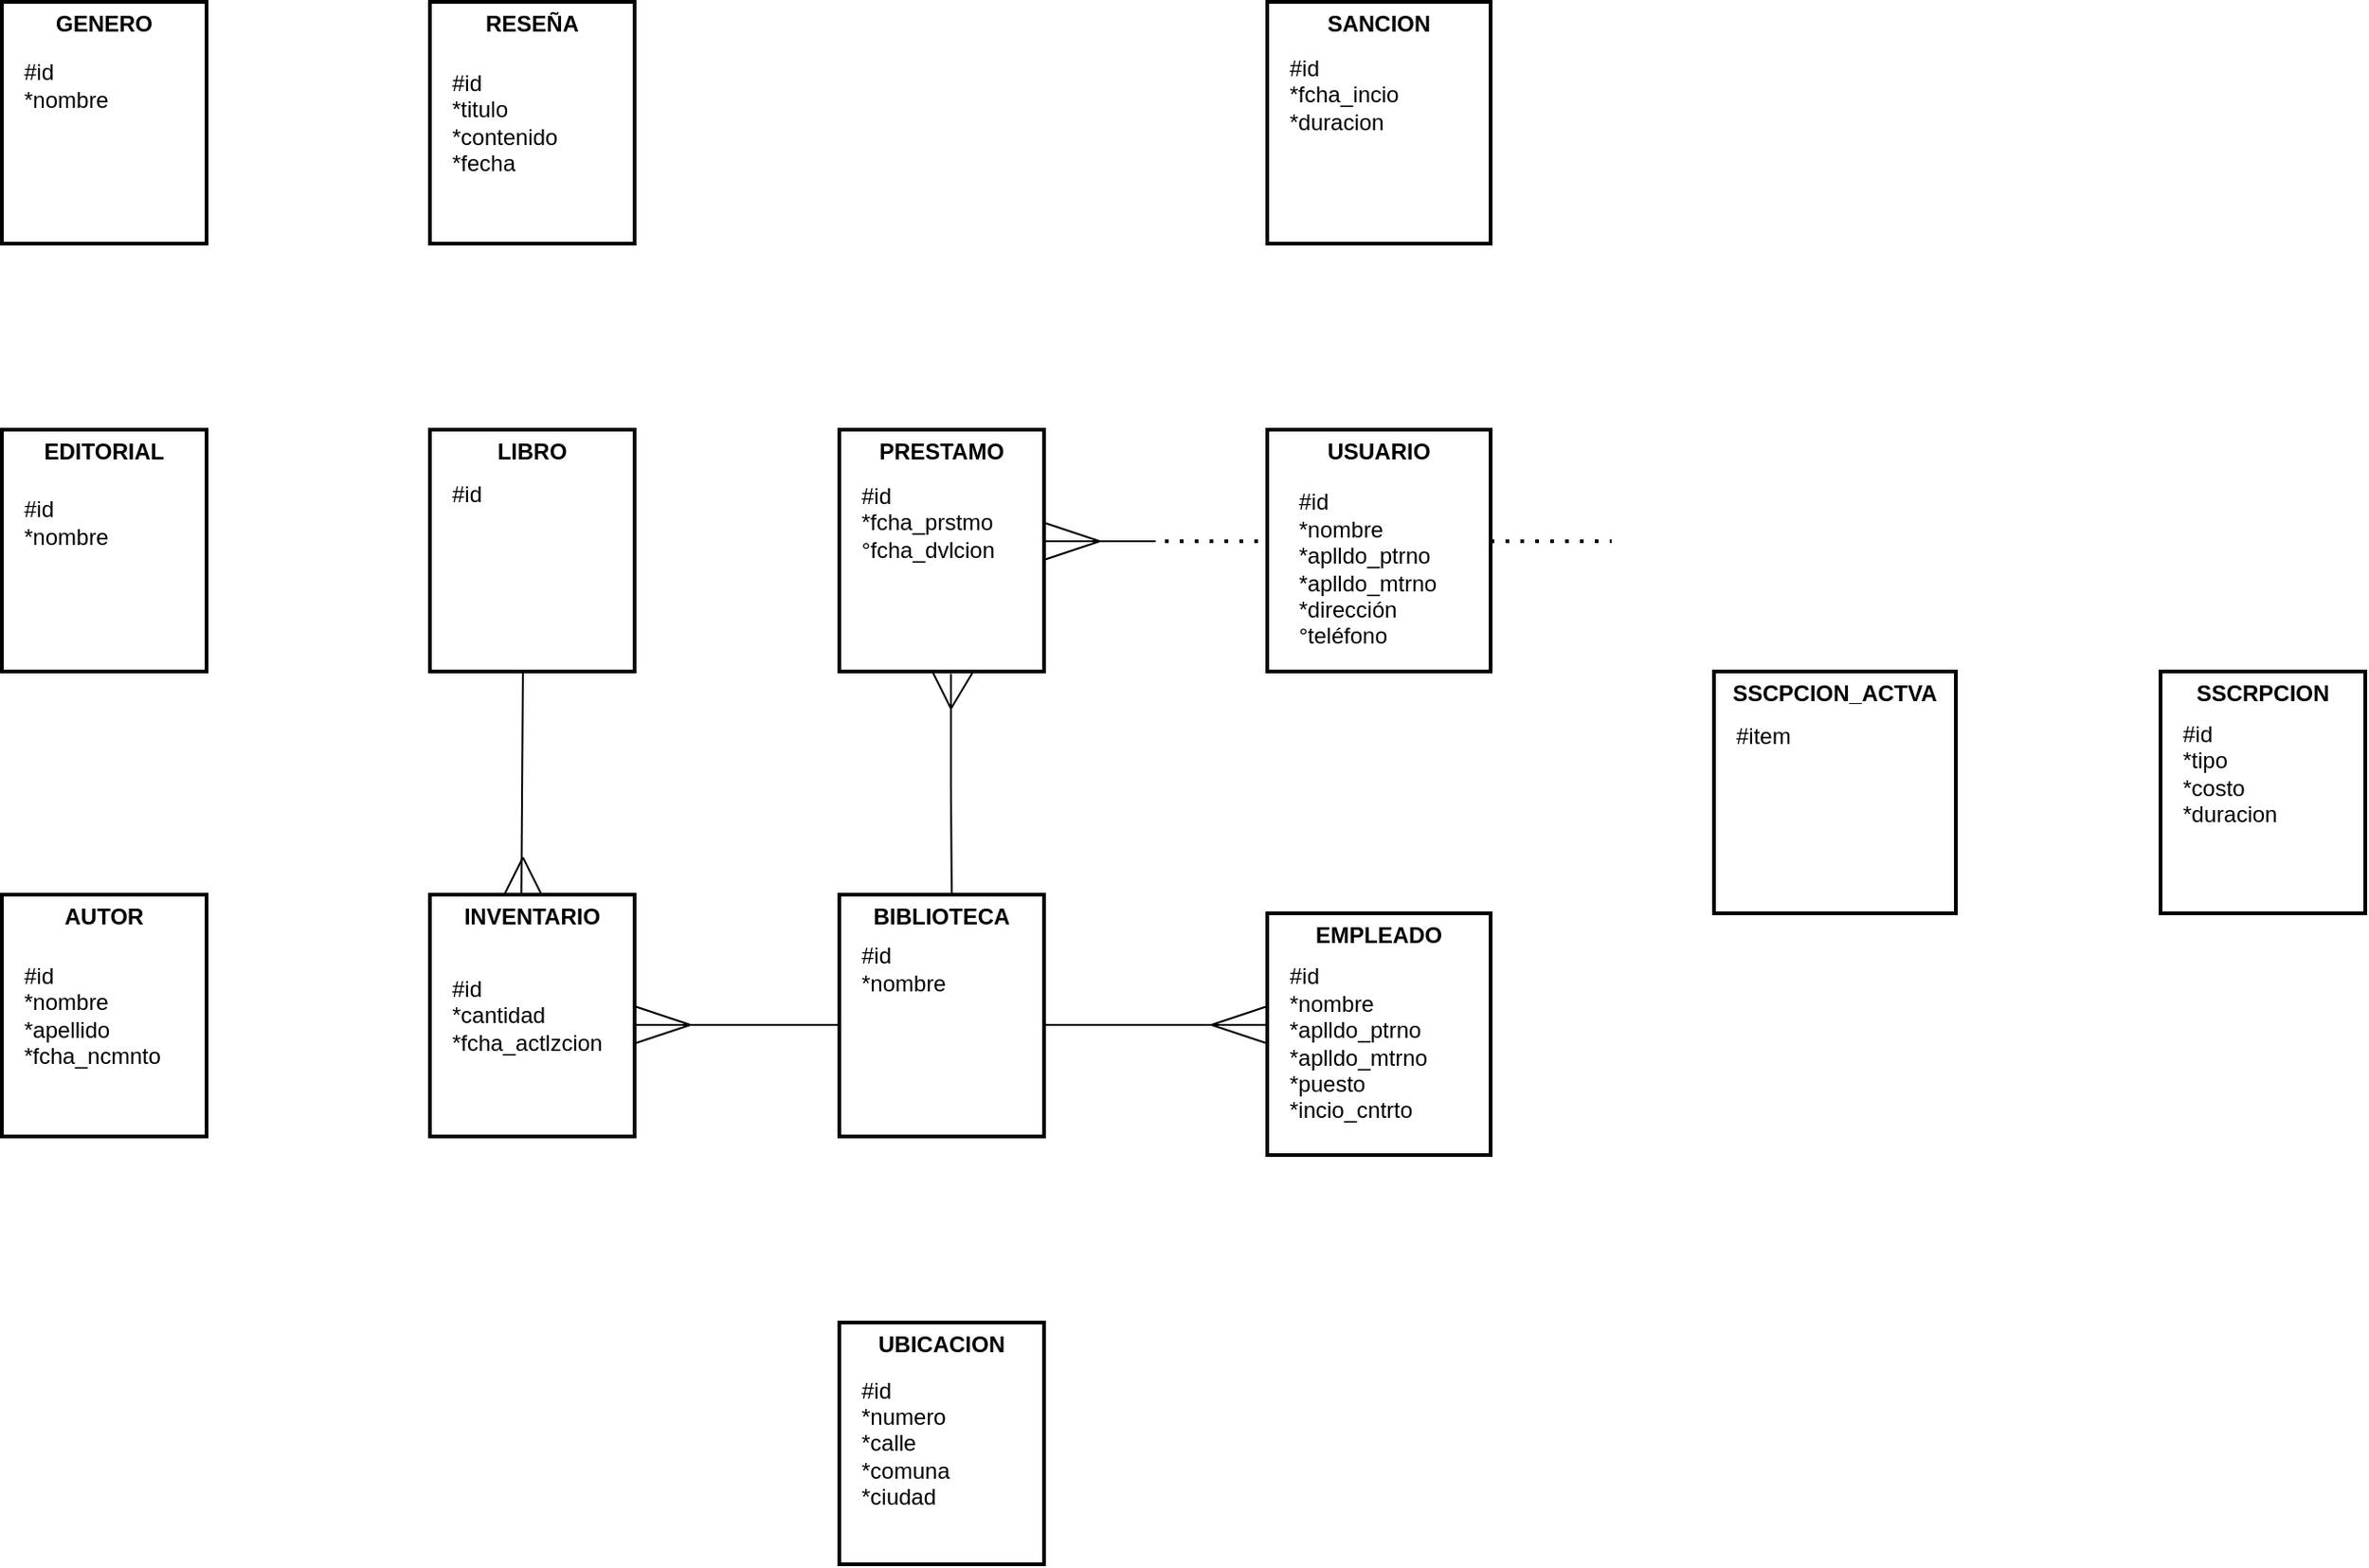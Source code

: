<mxfile version="22.0.0" type="github" pages="2">
  <diagram id="R2lEEEUBdFMjLlhIrx00" name="Page-1">
    <mxGraphModel dx="2045" dy="1758" grid="1" gridSize="10" guides="1" tooltips="1" connect="1" arrows="1" fold="1" page="1" pageScale="1" pageWidth="850" pageHeight="1100" math="0" shadow="0" extFonts="Permanent Marker^https://fonts.googleapis.com/css?family=Permanent+Marker">
      <root>
        <mxCell id="0" />
        <mxCell id="1" parent="0" />
        <mxCell id="H4giXLRnW2gy8_b_BsiK-1" value="LIBRO" style="swimlane;whiteSpace=wrap;html=1;perimeterSpacing=7;strokeWidth=2;swimlaneLine=0;glass=0;fillColor=none;strokeColor=#000000;" vertex="1" parent="1">
          <mxGeometry x="-250" y="-260" width="110" height="130" as="geometry" />
        </mxCell>
        <mxCell id="H4giXLRnW2gy8_b_BsiK-2" value="#id&lt;br&gt;" style="text;html=1;align=left;verticalAlign=middle;resizable=0;points=[];autosize=1;strokeColor=none;fillColor=none;" vertex="1" parent="H4giXLRnW2gy8_b_BsiK-1">
          <mxGeometry x="10" y="20" width="40" height="30" as="geometry" />
        </mxCell>
        <mxCell id="H4giXLRnW2gy8_b_BsiK-4" value="AUTOR" style="swimlane;whiteSpace=wrap;html=1;perimeterSpacing=7;strokeWidth=2;swimlaneLine=0;glass=0;fillColor=none;strokeColor=#000000;" vertex="1" parent="1">
          <mxGeometry x="-480" y="-10" width="110" height="130" as="geometry" />
        </mxCell>
        <mxCell id="H4giXLRnW2gy8_b_BsiK-5" value="#id&lt;br&gt;*nombre&lt;br&gt;*apellido&lt;br&gt;*fcha_ncmnto&lt;br&gt;" style="text;html=1;align=left;verticalAlign=middle;resizable=0;points=[];autosize=1;strokeColor=none;fillColor=none;" vertex="1" parent="H4giXLRnW2gy8_b_BsiK-4">
          <mxGeometry x="10" y="30" width="100" height="70" as="geometry" />
        </mxCell>
        <mxCell id="H4giXLRnW2gy8_b_BsiK-6" value="EDITORIAL" style="swimlane;whiteSpace=wrap;html=1;perimeterSpacing=7;strokeWidth=2;swimlaneLine=0;glass=0;fillColor=none;strokeColor=#000000;" vertex="1" parent="1">
          <mxGeometry x="-480" y="-260" width="110" height="130" as="geometry" />
        </mxCell>
        <mxCell id="H4giXLRnW2gy8_b_BsiK-7" value="#id&lt;br&gt;*nombre&lt;br&gt;" style="text;html=1;align=left;verticalAlign=middle;resizable=0;points=[];autosize=1;strokeColor=none;fillColor=none;" vertex="1" parent="H4giXLRnW2gy8_b_BsiK-6">
          <mxGeometry x="10" y="30" width="70" height="40" as="geometry" />
        </mxCell>
        <mxCell id="H4giXLRnW2gy8_b_BsiK-8" value="EMPLEADO" style="swimlane;whiteSpace=wrap;html=1;perimeterSpacing=7;strokeWidth=2;swimlaneLine=0;glass=0;fillColor=none;strokeColor=#000000;" vertex="1" parent="1">
          <mxGeometry x="200" width="120" height="130" as="geometry" />
        </mxCell>
        <mxCell id="H4giXLRnW2gy8_b_BsiK-9" value="#id&lt;br&gt;*nombre&lt;br&gt;*aplldo_ptrno&lt;br style=&quot;border-color: var(--border-color);&quot;&gt;*aplldo_mtrno&lt;br&gt;*puesto&lt;br&gt;*incio_cntrto" style="text;html=1;align=left;verticalAlign=middle;resizable=0;points=[];autosize=1;strokeColor=none;fillColor=none;" vertex="1" parent="H4giXLRnW2gy8_b_BsiK-8">
          <mxGeometry x="10" y="20" width="100" height="100" as="geometry" />
        </mxCell>
        <mxCell id="H4giXLRnW2gy8_b_BsiK-10" value="GENERO" style="swimlane;whiteSpace=wrap;html=1;perimeterSpacing=7;strokeWidth=2;swimlaneLine=0;glass=0;fillColor=none;strokeColor=#000000;" vertex="1" parent="1">
          <mxGeometry x="-480" y="-490" width="110" height="130" as="geometry" />
        </mxCell>
        <mxCell id="H4giXLRnW2gy8_b_BsiK-11" value="#id&lt;br&gt;*nombre" style="text;html=1;align=left;verticalAlign=middle;resizable=0;points=[];autosize=1;strokeColor=none;fillColor=none;" vertex="1" parent="H4giXLRnW2gy8_b_BsiK-10">
          <mxGeometry x="10" y="25" width="70" height="40" as="geometry" />
        </mxCell>
        <mxCell id="H4giXLRnW2gy8_b_BsiK-12" value="BIBLIOTECA" style="swimlane;whiteSpace=wrap;html=1;perimeterSpacing=7;strokeWidth=2;swimlaneLine=0;glass=0;fillColor=none;strokeColor=#000000;" vertex="1" parent="1">
          <mxGeometry x="-30" y="-10" width="110" height="130" as="geometry" />
        </mxCell>
        <mxCell id="H4giXLRnW2gy8_b_BsiK-13" value="#id&lt;br&gt;*nombre&lt;br&gt;" style="text;html=1;align=left;verticalAlign=middle;resizable=0;points=[];autosize=1;strokeColor=none;fillColor=none;" vertex="1" parent="H4giXLRnW2gy8_b_BsiK-12">
          <mxGeometry x="10" y="20" width="70" height="40" as="geometry" />
        </mxCell>
        <mxCell id="H4giXLRnW2gy8_b_BsiK-14" value="PRESTAMO" style="swimlane;whiteSpace=wrap;html=1;perimeterSpacing=7;strokeWidth=2;swimlaneLine=0;glass=0;fillColor=none;strokeColor=#000000;" vertex="1" parent="1">
          <mxGeometry x="-30" y="-260" width="110" height="130" as="geometry" />
        </mxCell>
        <mxCell id="H4giXLRnW2gy8_b_BsiK-15" value="#id&lt;br&gt;*fcha_prstmo&lt;br&gt;°fcha_dvlcion" style="text;html=1;align=left;verticalAlign=middle;resizable=0;points=[];autosize=1;strokeColor=none;fillColor=none;" vertex="1" parent="H4giXLRnW2gy8_b_BsiK-14">
          <mxGeometry x="10" y="20" width="100" height="60" as="geometry" />
        </mxCell>
        <mxCell id="H4giXLRnW2gy8_b_BsiK-18" value="INVENTARIO" style="swimlane;whiteSpace=wrap;html=1;perimeterSpacing=7;strokeWidth=2;swimlaneLine=0;glass=0;fillColor=none;strokeColor=#000000;" vertex="1" parent="1">
          <mxGeometry x="-250" y="-10" width="110" height="130" as="geometry" />
        </mxCell>
        <mxCell id="H4giXLRnW2gy8_b_BsiK-19" value="#id&lt;br&gt;*cantidad&lt;br&gt;*fcha_actlzcion" style="text;html=1;align=left;verticalAlign=middle;resizable=0;points=[];autosize=1;strokeColor=none;fillColor=none;" vertex="1" parent="H4giXLRnW2gy8_b_BsiK-18">
          <mxGeometry x="10" y="35" width="100" height="60" as="geometry" />
        </mxCell>
        <mxCell id="H4giXLRnW2gy8_b_BsiK-22" value="SSCRPCION" style="swimlane;whiteSpace=wrap;html=1;perimeterSpacing=7;strokeWidth=2;swimlaneLine=0;glass=0;fillColor=none;strokeColor=#000000;startSize=23;" vertex="1" parent="1">
          <mxGeometry x="680" y="-130" width="110" height="130" as="geometry" />
        </mxCell>
        <mxCell id="H4giXLRnW2gy8_b_BsiK-23" value="#id&lt;br&gt;*tipo&lt;br&gt;*costo&lt;br&gt;*duracion" style="text;html=1;align=left;verticalAlign=middle;resizable=0;points=[];autosize=1;strokeColor=none;fillColor=none;" vertex="1" parent="H4giXLRnW2gy8_b_BsiK-22">
          <mxGeometry x="10" y="20" width="70" height="70" as="geometry" />
        </mxCell>
        <mxCell id="H4giXLRnW2gy8_b_BsiK-24" value="UBICACION" style="swimlane;whiteSpace=wrap;html=1;perimeterSpacing=7;strokeWidth=2;swimlaneLine=0;glass=0;fillColor=none;strokeColor=#000000;" vertex="1" parent="1">
          <mxGeometry x="-30" y="220" width="110" height="130" as="geometry" />
        </mxCell>
        <mxCell id="H4giXLRnW2gy8_b_BsiK-25" value="#id&lt;br&gt;*numero&lt;br&gt;*calle&lt;br&gt;*comuna&lt;br&gt;*ciudad" style="text;html=1;align=left;verticalAlign=middle;resizable=0;points=[];autosize=1;strokeColor=none;fillColor=none;" vertex="1" parent="H4giXLRnW2gy8_b_BsiK-24">
          <mxGeometry x="10" y="20" width="70" height="90" as="geometry" />
        </mxCell>
        <mxCell id="H4giXLRnW2gy8_b_BsiK-26" value="USUARIO" style="swimlane;whiteSpace=wrap;html=1;perimeterSpacing=7;strokeWidth=2;swimlaneLine=0;glass=0;fillColor=none;strokeColor=#000000;startSize=23;" vertex="1" parent="1">
          <mxGeometry x="200" y="-260" width="120" height="130" as="geometry" />
        </mxCell>
        <mxCell id="H4giXLRnW2gy8_b_BsiK-27" value="#id&lt;br&gt;*nombre&lt;br&gt;*aplldo_ptrno&lt;br&gt;*aplldo_mtrno&lt;br&gt;*dirección&lt;br&gt;°teléfono" style="text;html=1;align=left;verticalAlign=middle;resizable=0;points=[];autosize=1;strokeColor=none;fillColor=none;" vertex="1" parent="H4giXLRnW2gy8_b_BsiK-26">
          <mxGeometry x="15" y="25" width="100" height="100" as="geometry" />
        </mxCell>
        <mxCell id="H4giXLRnW2gy8_b_BsiK-28" value="RESEÑA" style="swimlane;whiteSpace=wrap;html=1;perimeterSpacing=7;strokeWidth=2;swimlaneLine=0;glass=0;fillColor=none;strokeColor=#000000;" vertex="1" parent="1">
          <mxGeometry x="-250" y="-490" width="110" height="130" as="geometry" />
        </mxCell>
        <mxCell id="H4giXLRnW2gy8_b_BsiK-29" value="#id&lt;br&gt;*titulo&lt;br&gt;*contenido&lt;br&gt;*fecha" style="text;html=1;align=left;verticalAlign=middle;resizable=0;points=[];autosize=1;strokeColor=none;fillColor=none;" vertex="1" parent="H4giXLRnW2gy8_b_BsiK-28">
          <mxGeometry x="10" y="30" width="80" height="70" as="geometry" />
        </mxCell>
        <mxCell id="H4giXLRnW2gy8_b_BsiK-38" value="" style="endArrow=none;html=1;rounded=0;" edge="1" parent="1">
          <mxGeometry width="50" height="50" relative="1" as="geometry">
            <mxPoint x="80" y="60" as="sourcePoint" />
            <mxPoint x="200" y="60" as="targetPoint" />
          </mxGeometry>
        </mxCell>
        <mxCell id="H4giXLRnW2gy8_b_BsiK-39" value="" style="endArrow=none;html=1;rounded=0;" edge="1" parent="1">
          <mxGeometry width="50" height="50" relative="1" as="geometry">
            <mxPoint x="170" y="60" as="sourcePoint" />
            <mxPoint x="200" y="70" as="targetPoint" />
          </mxGeometry>
        </mxCell>
        <mxCell id="H4giXLRnW2gy8_b_BsiK-40" value="" style="endArrow=none;html=1;rounded=0;" edge="1" parent="1">
          <mxGeometry width="50" height="50" relative="1" as="geometry">
            <mxPoint x="170" y="60" as="sourcePoint" />
            <mxPoint x="200" y="50" as="targetPoint" />
          </mxGeometry>
        </mxCell>
        <mxCell id="H4giXLRnW2gy8_b_BsiK-44" value="" style="endArrow=none;html=1;rounded=0;entryX=0.527;entryY=0.04;entryDx=0;entryDy=0;entryPerimeter=0;" edge="1" parent="1">
          <mxGeometry width="50" height="50" relative="1" as="geometry">
            <mxPoint x="-200" y="-30" as="sourcePoint" />
            <mxPoint x="-190" y="-10" as="targetPoint" />
          </mxGeometry>
        </mxCell>
        <mxCell id="H4giXLRnW2gy8_b_BsiK-48" value="" style="endArrow=none;html=1;rounded=0;entryX=0.463;entryY=0.04;entryDx=0;entryDy=0;entryPerimeter=0;" edge="1" parent="1">
          <mxGeometry width="50" height="50" relative="1" as="geometry">
            <mxPoint x="30" y="-128.76" as="sourcePoint" />
            <mxPoint x="30.412" y="-10.0" as="targetPoint" />
            <Array as="points">
              <mxPoint x="30" y="-68.76" />
            </Array>
          </mxGeometry>
        </mxCell>
        <mxCell id="H4giXLRnW2gy8_b_BsiK-49" value="" style="endArrow=none;html=1;rounded=0;entryX=0.527;entryY=0.04;entryDx=0;entryDy=0;entryPerimeter=0;" edge="1" parent="1">
          <mxGeometry width="50" height="50" relative="1" as="geometry">
            <mxPoint x="42" y="-130" as="sourcePoint" />
            <mxPoint x="30" y="-110" as="targetPoint" />
          </mxGeometry>
        </mxCell>
        <mxCell id="H4giXLRnW2gy8_b_BsiK-50" value="" style="endArrow=none;html=1;rounded=0;entryX=0.527;entryY=0.04;entryDx=0;entryDy=0;entryPerimeter=0;" edge="1" parent="1">
          <mxGeometry width="50" height="50" relative="1" as="geometry">
            <mxPoint x="20" y="-130" as="sourcePoint" />
            <mxPoint x="30" y="-110" as="targetPoint" />
          </mxGeometry>
        </mxCell>
        <mxCell id="H4giXLRnW2gy8_b_BsiK-51" value="" style="endArrow=none;html=1;rounded=0;" edge="1" parent="1">
          <mxGeometry width="50" height="50" relative="1" as="geometry">
            <mxPoint x="80" y="-200" as="sourcePoint" />
            <mxPoint x="140" y="-200" as="targetPoint" />
          </mxGeometry>
        </mxCell>
        <mxCell id="H4giXLRnW2gy8_b_BsiK-52" value="" style="endArrow=none;html=1;rounded=0;" edge="1" parent="1">
          <mxGeometry width="50" height="50" relative="1" as="geometry">
            <mxPoint x="80" y="-190" as="sourcePoint" />
            <mxPoint x="110" y="-200" as="targetPoint" />
          </mxGeometry>
        </mxCell>
        <mxCell id="H4giXLRnW2gy8_b_BsiK-53" value="" style="endArrow=none;html=1;rounded=0;" edge="1" parent="1">
          <mxGeometry width="50" height="50" relative="1" as="geometry">
            <mxPoint x="80" y="-210" as="sourcePoint" />
            <mxPoint x="110" y="-200" as="targetPoint" />
          </mxGeometry>
        </mxCell>
        <mxCell id="H4giXLRnW2gy8_b_BsiK-54" value="SSCPCION_ACTVA" style="swimlane;whiteSpace=wrap;html=1;perimeterSpacing=7;strokeWidth=2;swimlaneLine=0;glass=0;fillColor=none;strokeColor=#000000;startSize=23;" vertex="1" parent="1">
          <mxGeometry x="440" y="-130" width="130" height="130" as="geometry" />
        </mxCell>
        <mxCell id="H4giXLRnW2gy8_b_BsiK-55" value="#item" style="text;html=1;align=left;verticalAlign=middle;resizable=0;points=[];autosize=1;strokeColor=none;fillColor=none;" vertex="1" parent="H4giXLRnW2gy8_b_BsiK-54">
          <mxGeometry x="10" y="20" width="50" height="30" as="geometry" />
        </mxCell>
        <mxCell id="H4giXLRnW2gy8_b_BsiK-56" value="" style="endArrow=none;html=1;rounded=0;" edge="1" parent="1">
          <mxGeometry width="50" height="50" relative="1" as="geometry">
            <mxPoint x="-140" y="60" as="sourcePoint" />
            <mxPoint x="-30" y="60" as="targetPoint" />
          </mxGeometry>
        </mxCell>
        <mxCell id="H4giXLRnW2gy8_b_BsiK-64" value="" style="endArrow=none;html=1;rounded=0;exitX=0.453;exitY=0.045;exitDx=0;exitDy=0;exitPerimeter=0;" edge="1" parent="1" source="H4giXLRnW2gy8_b_BsiK-18">
          <mxGeometry width="50" height="50" relative="1" as="geometry">
            <mxPoint x="-200" y="-65.42" as="sourcePoint" />
            <mxPoint x="-200" y="-130" as="targetPoint" />
          </mxGeometry>
        </mxCell>
        <mxCell id="H4giXLRnW2gy8_b_BsiK-70" value="" style="endArrow=none;dashed=1;html=1;dashPattern=1 3;strokeWidth=2;rounded=0;" edge="1" parent="1">
          <mxGeometry width="50" height="50" relative="1" as="geometry">
            <mxPoint x="145" y="-200" as="sourcePoint" />
            <mxPoint x="200" y="-200" as="targetPoint" />
          </mxGeometry>
        </mxCell>
        <mxCell id="H4giXLRnW2gy8_b_BsiK-72" value="" style="endArrow=none;dashed=1;html=1;dashPattern=1 3;strokeWidth=2;rounded=0;" edge="1" parent="1">
          <mxGeometry width="50" height="50" relative="1" as="geometry">
            <mxPoint x="320" y="-200" as="sourcePoint" />
            <mxPoint x="385" y="-200" as="targetPoint" />
          </mxGeometry>
        </mxCell>
        <mxCell id="H4giXLRnW2gy8_b_BsiK-73" value="" style="endArrow=none;html=1;rounded=0;" edge="1" parent="1">
          <mxGeometry width="50" height="50" relative="1" as="geometry">
            <mxPoint x="-140" y="70" as="sourcePoint" />
            <mxPoint x="-110" y="60" as="targetPoint" />
          </mxGeometry>
        </mxCell>
        <mxCell id="H4giXLRnW2gy8_b_BsiK-74" value="" style="endArrow=none;html=1;rounded=0;" edge="1" parent="1">
          <mxGeometry width="50" height="50" relative="1" as="geometry">
            <mxPoint x="-140" y="50" as="sourcePoint" />
            <mxPoint x="-110" y="60" as="targetPoint" />
          </mxGeometry>
        </mxCell>
        <mxCell id="H4giXLRnW2gy8_b_BsiK-75" value="" style="endArrow=none;html=1;rounded=0;entryX=0.527;entryY=0.04;entryDx=0;entryDy=0;entryPerimeter=0;" edge="1" parent="1">
          <mxGeometry width="50" height="50" relative="1" as="geometry">
            <mxPoint x="-200" y="-30" as="sourcePoint" />
            <mxPoint x="-210" y="-10" as="targetPoint" />
          </mxGeometry>
        </mxCell>
        <mxCell id="EypJaARRxdL0kcCX-JCz-1" value="SANCION" style="swimlane;whiteSpace=wrap;html=1;perimeterSpacing=7;strokeWidth=2;swimlaneLine=0;glass=0;fillColor=none;strokeColor=#000000;" vertex="1" parent="1">
          <mxGeometry x="200" y="-490" width="120" height="130" as="geometry" />
        </mxCell>
        <mxCell id="EypJaARRxdL0kcCX-JCz-2" value="#id&lt;br&gt;*fcha_incio&lt;br&gt;*duracion" style="text;html=1;align=left;verticalAlign=middle;resizable=0;points=[];autosize=1;strokeColor=none;fillColor=none;" vertex="1" parent="EypJaARRxdL0kcCX-JCz-1">
          <mxGeometry x="10" y="20" width="80" height="60" as="geometry" />
        </mxCell>
      </root>
    </mxGraphModel>
  </diagram>
  <diagram id="neg_BxcwaYcT9eTem-1T" name="Página-2">
    <mxGraphModel dx="2261" dy="1959" grid="1" gridSize="10" guides="1" tooltips="1" connect="1" arrows="1" fold="1" page="1" pageScale="1" pageWidth="827" pageHeight="1169" math="0" shadow="0">
      <root>
        <mxCell id="0" />
        <mxCell id="1" parent="0" />
        <mxCell id="DAl0-hYep7S4PRxH9FFb-1" value="EMPLEADO" style="swimlane;whiteSpace=wrap;html=1;perimeterSpacing=7;strokeWidth=2;swimlaneLine=0;glass=0;fillColor=none;strokeColor=#000000;" vertex="1" parent="1">
          <mxGeometry x="-510" y="-920" width="110" height="130" as="geometry" />
        </mxCell>
        <mxCell id="DAl0-hYep7S4PRxH9FFb-2" value="#id&lt;br&gt;*nombre" style="text;html=1;align=left;verticalAlign=middle;resizable=0;points=[];autosize=1;strokeColor=none;fillColor=none;" vertex="1" parent="DAl0-hYep7S4PRxH9FFb-1">
          <mxGeometry x="10" y="25" width="70" height="40" as="geometry" />
        </mxCell>
        <mxCell id="DAl0-hYep7S4PRxH9FFb-3" value="ANALISIS" style="swimlane;whiteSpace=wrap;html=1;perimeterSpacing=7;strokeWidth=2;swimlaneLine=0;glass=0;fillColor=none;strokeColor=#000000;" vertex="1" parent="1">
          <mxGeometry x="-310" y="-920" width="110" height="130" as="geometry" />
        </mxCell>
        <mxCell id="DAl0-hYep7S4PRxH9FFb-4" value="#id&lt;br&gt;*nombre" style="text;html=1;align=left;verticalAlign=middle;resizable=0;points=[];autosize=1;strokeColor=none;fillColor=none;" vertex="1" parent="DAl0-hYep7S4PRxH9FFb-3">
          <mxGeometry x="10" y="25" width="70" height="40" as="geometry" />
        </mxCell>
        <mxCell id="DAl0-hYep7S4PRxH9FFb-5" value="GENERO" style="swimlane;whiteSpace=wrap;html=1;perimeterSpacing=7;strokeWidth=2;swimlaneLine=0;glass=0;fillColor=none;strokeColor=#000000;" vertex="1" parent="1">
          <mxGeometry x="110" y="-560" width="110" height="130" as="geometry" />
        </mxCell>
        <mxCell id="DAl0-hYep7S4PRxH9FFb-6" value="#id&lt;br&gt;*nombre" style="text;html=1;align=left;verticalAlign=middle;resizable=0;points=[];autosize=1;strokeColor=none;fillColor=none;" vertex="1" parent="DAl0-hYep7S4PRxH9FFb-5">
          <mxGeometry x="10" y="25" width="70" height="40" as="geometry" />
        </mxCell>
        <mxCell id="DAl0-hYep7S4PRxH9FFb-7" value="GENERO" style="swimlane;whiteSpace=wrap;html=1;perimeterSpacing=7;strokeWidth=2;swimlaneLine=0;glass=0;fillColor=none;strokeColor=#000000;" vertex="1" parent="1">
          <mxGeometry x="140" y="-860" width="110" height="130" as="geometry" />
        </mxCell>
        <mxCell id="DAl0-hYep7S4PRxH9FFb-8" value="#id&lt;br&gt;*nombre" style="text;html=1;align=left;verticalAlign=middle;resizable=0;points=[];autosize=1;strokeColor=none;fillColor=none;" vertex="1" parent="DAl0-hYep7S4PRxH9FFb-7">
          <mxGeometry x="10" y="25" width="70" height="40" as="geometry" />
        </mxCell>
        <mxCell id="DAl0-hYep7S4PRxH9FFb-9" value="GENERO" style="swimlane;whiteSpace=wrap;html=1;perimeterSpacing=7;strokeWidth=2;swimlaneLine=0;glass=0;fillColor=none;strokeColor=#000000;" vertex="1" parent="1">
          <mxGeometry x="180" y="-190" width="110" height="130" as="geometry" />
        </mxCell>
        <mxCell id="DAl0-hYep7S4PRxH9FFb-10" value="#id&lt;br&gt;*nombre" style="text;html=1;align=left;verticalAlign=middle;resizable=0;points=[];autosize=1;strokeColor=none;fillColor=none;" vertex="1" parent="DAl0-hYep7S4PRxH9FFb-9">
          <mxGeometry x="10" y="25" width="70" height="40" as="geometry" />
        </mxCell>
        <mxCell id="DAl0-hYep7S4PRxH9FFb-11" value="RESULTADO" style="swimlane;whiteSpace=wrap;html=1;perimeterSpacing=7;strokeWidth=2;swimlaneLine=0;glass=0;fillColor=none;strokeColor=#000000;" vertex="1" parent="1">
          <mxGeometry x="-310" y="-660" width="110" height="130" as="geometry" />
        </mxCell>
        <mxCell id="DAl0-hYep7S4PRxH9FFb-12" value="#id&lt;br&gt;*nombre" style="text;html=1;align=left;verticalAlign=middle;resizable=0;points=[];autosize=1;strokeColor=none;fillColor=none;" vertex="1" parent="DAl0-hYep7S4PRxH9FFb-11">
          <mxGeometry x="10" y="25" width="70" height="40" as="geometry" />
        </mxCell>
        <mxCell id="DAl0-hYep7S4PRxH9FFb-13" value="SOLICITUD" style="swimlane;whiteSpace=wrap;html=1;perimeterSpacing=7;strokeWidth=2;swimlaneLine=0;glass=0;fillColor=none;strokeColor=#000000;" vertex="1" parent="1">
          <mxGeometry x="-510" y="-720" width="110" height="130" as="geometry" />
        </mxCell>
        <mxCell id="DAl0-hYep7S4PRxH9FFb-14" value="#id&lt;br&gt;*nombre" style="text;html=1;align=left;verticalAlign=middle;resizable=0;points=[];autosize=1;strokeColor=none;fillColor=none;" vertex="1" parent="DAl0-hYep7S4PRxH9FFb-13">
          <mxGeometry x="10" y="25" width="70" height="40" as="geometry" />
        </mxCell>
        <mxCell id="DAl0-hYep7S4PRxH9FFb-15" value="INSUMOS" style="swimlane;whiteSpace=wrap;html=1;perimeterSpacing=7;strokeWidth=2;swimlaneLine=0;glass=0;fillColor=none;strokeColor=#000000;" vertex="1" parent="1">
          <mxGeometry x="-650" y="-470" width="110" height="130" as="geometry" />
        </mxCell>
        <mxCell id="DAl0-hYep7S4PRxH9FFb-16" value="#id&lt;br&gt;*nombre" style="text;html=1;align=left;verticalAlign=middle;resizable=0;points=[];autosize=1;strokeColor=none;fillColor=none;" vertex="1" parent="DAl0-hYep7S4PRxH9FFb-15">
          <mxGeometry x="10" y="25" width="70" height="40" as="geometry" />
        </mxCell>
        <mxCell id="DAl0-hYep7S4PRxH9FFb-17" value="CLIENTE" style="swimlane;whiteSpace=wrap;html=1;perimeterSpacing=7;strokeWidth=2;swimlaneLine=0;glass=0;fillColor=none;strokeColor=#000000;" vertex="1" parent="1">
          <mxGeometry x="-510" y="-520" width="110" height="130" as="geometry" />
        </mxCell>
        <mxCell id="DAl0-hYep7S4PRxH9FFb-18" value="#id&lt;br&gt;*nombre" style="text;html=1;align=left;verticalAlign=middle;resizable=0;points=[];autosize=1;strokeColor=none;fillColor=none;" vertex="1" parent="DAl0-hYep7S4PRxH9FFb-17">
          <mxGeometry x="10" y="25" width="70" height="40" as="geometry" />
        </mxCell>
        <mxCell id="DAl0-hYep7S4PRxH9FFb-21" value="FCTURA" style="swimlane;whiteSpace=wrap;html=1;perimeterSpacing=7;strokeWidth=2;swimlaneLine=0;glass=0;fillColor=none;strokeColor=#000000;" vertex="1" parent="1">
          <mxGeometry x="-230" y="-480" width="110" height="130" as="geometry" />
        </mxCell>
        <mxCell id="DAl0-hYep7S4PRxH9FFb-22" value="#id&lt;br&gt;*nombre" style="text;html=1;align=left;verticalAlign=middle;resizable=0;points=[];autosize=1;strokeColor=none;fillColor=none;" vertex="1" parent="DAl0-hYep7S4PRxH9FFb-21">
          <mxGeometry x="10" y="25" width="70" height="40" as="geometry" />
        </mxCell>
        <mxCell id="DAl0-hYep7S4PRxH9FFb-23" value="MUESTRA" style="swimlane;whiteSpace=wrap;html=1;perimeterSpacing=7;strokeWidth=2;swimlaneLine=0;glass=0;fillColor=none;strokeColor=#000000;" vertex="1" parent="1">
          <mxGeometry x="-130" y="-790" width="110" height="130" as="geometry" />
        </mxCell>
        <mxCell id="DAl0-hYep7S4PRxH9FFb-24" value="#id&lt;br&gt;*nombre" style="text;html=1;align=left;verticalAlign=middle;resizable=0;points=[];autosize=1;strokeColor=none;fillColor=none;" vertex="1" parent="DAl0-hYep7S4PRxH9FFb-23">
          <mxGeometry x="10" y="25" width="70" height="40" as="geometry" />
        </mxCell>
        <mxCell id="DAl0-hYep7S4PRxH9FFb-25" value="LABORATORIO" style="swimlane;whiteSpace=wrap;html=1;perimeterSpacing=7;strokeWidth=2;swimlaneLine=0;glass=0;fillColor=none;strokeColor=#000000;" vertex="1" parent="1">
          <mxGeometry x="-710" y="-780" width="110" height="130" as="geometry" />
        </mxCell>
        <mxCell id="DAl0-hYep7S4PRxH9FFb-26" value="#id&lt;br&gt;*nombre" style="text;html=1;align=left;verticalAlign=middle;resizable=0;points=[];autosize=1;strokeColor=none;fillColor=none;" vertex="1" parent="DAl0-hYep7S4PRxH9FFb-25">
          <mxGeometry x="10" y="25" width="70" height="40" as="geometry" />
        </mxCell>
        <mxCell id="DAl0-hYep7S4PRxH9FFb-27" value="EQUIPO" style="swimlane;whiteSpace=wrap;html=1;perimeterSpacing=7;strokeWidth=2;swimlaneLine=0;glass=0;fillColor=none;strokeColor=#000000;" vertex="1" parent="1">
          <mxGeometry x="-720" y="-290" width="110" height="130" as="geometry" />
        </mxCell>
        <mxCell id="DAl0-hYep7S4PRxH9FFb-28" value="#id&lt;br&gt;*nombre" style="text;html=1;align=left;verticalAlign=middle;resizable=0;points=[];autosize=1;strokeColor=none;fillColor=none;" vertex="1" parent="DAl0-hYep7S4PRxH9FFb-27">
          <mxGeometry x="10" y="25" width="70" height="40" as="geometry" />
        </mxCell>
        <mxCell id="DAl0-hYep7S4PRxH9FFb-29" value="PRUEBA" style="swimlane;whiteSpace=wrap;html=1;perimeterSpacing=7;strokeWidth=2;swimlaneLine=0;glass=0;fillColor=none;strokeColor=#000000;" vertex="1" parent="1">
          <mxGeometry x="-130" y="-1060" width="110" height="130" as="geometry" />
        </mxCell>
        <mxCell id="DAl0-hYep7S4PRxH9FFb-30" value="#id&lt;br&gt;*nombre" style="text;html=1;align=left;verticalAlign=middle;resizable=0;points=[];autosize=1;strokeColor=none;fillColor=none;" vertex="1" parent="DAl0-hYep7S4PRxH9FFb-29">
          <mxGeometry x="10" y="25" width="70" height="40" as="geometry" />
        </mxCell>
      </root>
    </mxGraphModel>
  </diagram>
</mxfile>
